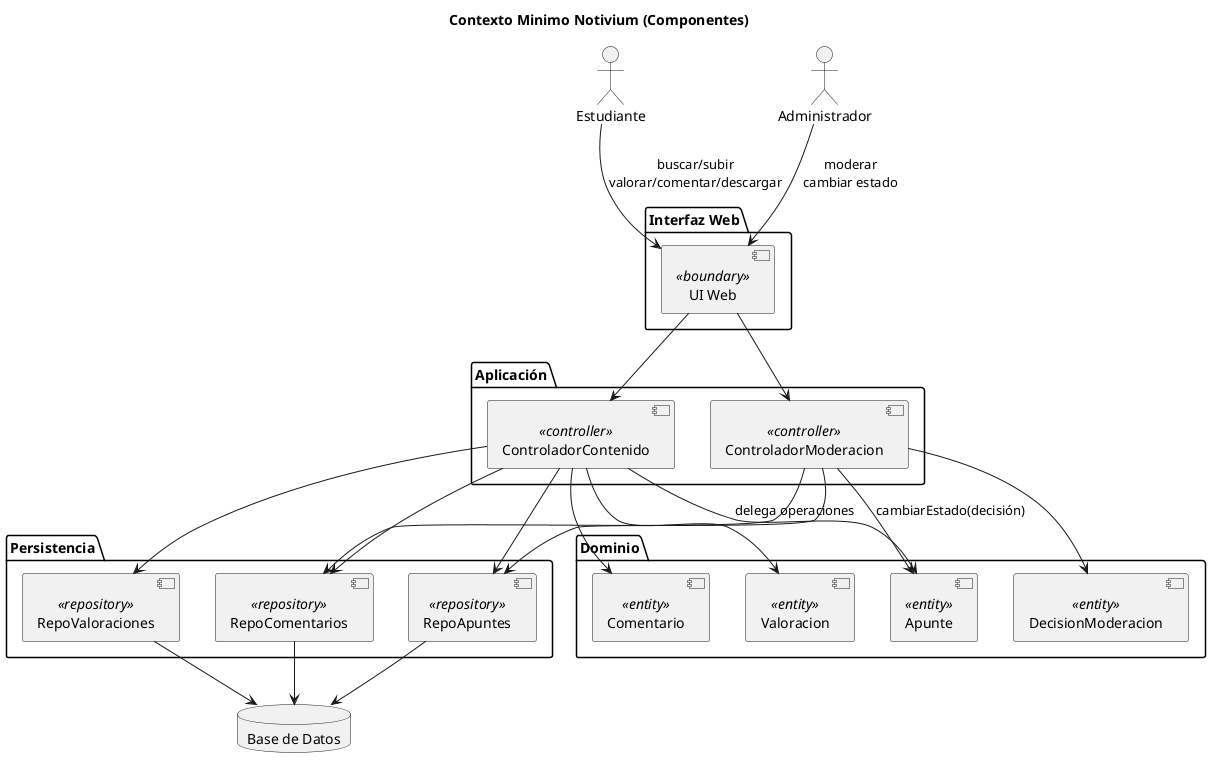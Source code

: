 @startuml
title Contexto Minimo Notivium (Componentes)

actor Estudiante as E
actor Administrador as A

package "Interfaz Web" {
  [UI Web] <<boundary>>
}

package "Aplicación" {
  [ControladorContenido] <<controller>>
  [ControladorModeracion] <<controller>>
}

package "Persistencia" {
  [RepoApuntes] <<repository>>
  [RepoComentarios] <<repository>>
  [RepoValoraciones] <<repository>>
}

database "Base de Datos" as DB

package "Dominio" {
  [Apunte] <<entity>>
  [Comentario] <<entity>>
  [Valoracion] <<entity>>
  [DecisionModeracion] <<entity>>
}

' Interacciones principales
E --> [UI Web] : buscar/subir\nvalorar/comentar/descargar
A --> [UI Web] : moderar\ncambiar estado

[UI Web] --> [ControladorContenido]
[UI Web] --> [ControladorModeracion]

[ControladorContenido] --> [RepoApuntes]
[ControladorContenido] --> [RepoComentarios]
[ControladorContenido] --> [RepoValoraciones]

[ControladorModeracion] --> [RepoApuntes]
[ControladorModeracion] --> [RepoComentarios]

[RepoApuntes] --> DB
[RepoComentarios] --> DB
[RepoValoraciones] --> DB

' Lógica experta en el dominio
[ControladorContenido] --> [Apunte] : delega operaciones
[ControladorContenido] --> [Comentario]
[ControladorContenido] --> [Valoracion]
[ControladorModeracion] --> [DecisionModeracion]
[ControladorModeracion] --> [Apunte] : cambiarEstado(decisión)

@enduml
